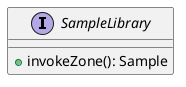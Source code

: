 @startuml(id=SampleLibrary)
interface SampleLibrary{
+invokeZone(): Sample
}
@enduml


@startuml(id=V1SampleLibrary)
class V1SampleLibrary<<SampleLibrary>>{

}
@enduml


@startuml(id=SampleFactory)
class SampleFactory{
+prepareSamples(): SampleLibrary
}
@enduml


@startuml(id=ZoneGraph)
interface ZoneGraph{
+invokeZone(): Sample
+addLayer(TiggerLayer)
}
@enduml

@startuml(id=V1ZoneGraph)
class V1ZoneGraph<<ZoneGraph>>{

}
@enduml

@startuml(id=ZoneFactory)
class ZoneFactory{
+{static}prepareZones(): ZoneGraph
}
@enduml


'''



@startuml(id=Instrument)
class Instrument{
-Player
init()
}
@enduml


@startuml(id=ResourceManager)
class ResourceManager{

'+{static} analyzeFiles()
'-{static}  analyzeFiles()
'+{static} getArticulationCount()
'+{static} getLayerCount(articulationNumber: Int)
'+{static} getRoundRobinCount(articulationNumber: Int, layer: Int)
'+{static} getResource(articulationNumber: Int, layer: Int, roundRobin: Int)
}
@enduml



@startuml(id=ZoneManager)
interface ZoneManager{
prepareZoneManager()
computeVelocityLayer(Point): VelocityLayer
}
@enduml


@startuml(id=SimpleZoneManager)
class SimpleZoneManager<<ZoneManager>>{
ZoneGraph
}
@enduml



@startuml(id=ArticulationZone)
interface ArticulationZone{
invokeZone(Point): VelocityLayer
}
@enduml


@startuml(id=V1ArticulationZone)
class V1ArticulationZone<<ArticulationZone>>{

}
@enduml





@startuml(id=VelocityZone)
interface VelocityZone{
isMatch(Point): boolean
}
@enduml


@startuml(id=V1VelocityZone)
class V1VelocityZone<<VelocityZone>>{
topLimit: Int
bottomLimit: Int
rightLimit: Int
leftLimit: Int

}
@enduml



@startuml(id=PlayerFactory)
class PlayerFactory{

+{static} getInstance(ZoneManager, SampleManager)
}
@enduml


@startuml(id=Player)
interface Player{
+invokeSample(): Sample
-startThread()
-play(Sample)
}
@enduml



@startuml(id=SimplePlayer)
class SimplePlayer<<Player>>{
-ZoneManager
-SampleManager
}
@enduml



@startuml(id=RoundRobinLogic)
interface RoundRobinLogic{
computeID(): SampleID
addInstance(SampleID)
}
@enduml


@startuml(id=SimpleRoundRobinLogic)
class SimpleRoundRobinLogic<<RoundRobinLogic>>{
history: Queue<SampleID>

}
@enduml


@startuml(id=SampleManager)
interface SampleManager{
+computeSample(VelocityLayer): Sample
+invokeArticulation(VelocityLayer): Sample
+prepareSampleManager()
}
@enduml


@startuml(id=SimpleSampleManager)
class SimpleSampleManager<<SampleManager>>{
-layers: Map<VelocityLayer, VelocityLayer>
}
@enduml


@startuml(id=Articulation)
interface Articulation{
invokeZone(): Sample
}
@enduml


@startuml(id=V1Articulation)
class V1Articulation<<Articulation>>{
-Map<VelocityLayer, VelocityLayer>
}
@enduml

@startuml(id=VelocityLayer)
interface VelocityLayer{
+invokeSample(): Sample
+addSample(Sample)
}
@enduml


@startuml(id=V1VelocityLayer)
class V1VelocityLayer<<VelocityLayer>>{
samplesThisLayer: Map<SampleID, Sample>
}
@enduml



@startuml(id=SampleID)
interface SampleID{
identify()
}
@enduml


@startuml(id=SampleCoords)
class SampleCoords<<SampleID>>{
layer: Int
roundRobin: Int
}
@enduml


@startuml(id=Sample)
interface Sample{
-createPlayer()
+play()
+getSampleID(): SampleID
}
@enduml


@startuml(id=V1Sample)
class V1Sample<<Sample>>{
context: Context
sampleID: SampleID
resourceID: Int
{field} availPlayers: Queue<MediaPlayer> (or ExoPlayer)
{field} busyPlayers: Queue<MediaPlayer> (or ExoPlayer)
moveToBusy()
}
@enduml

